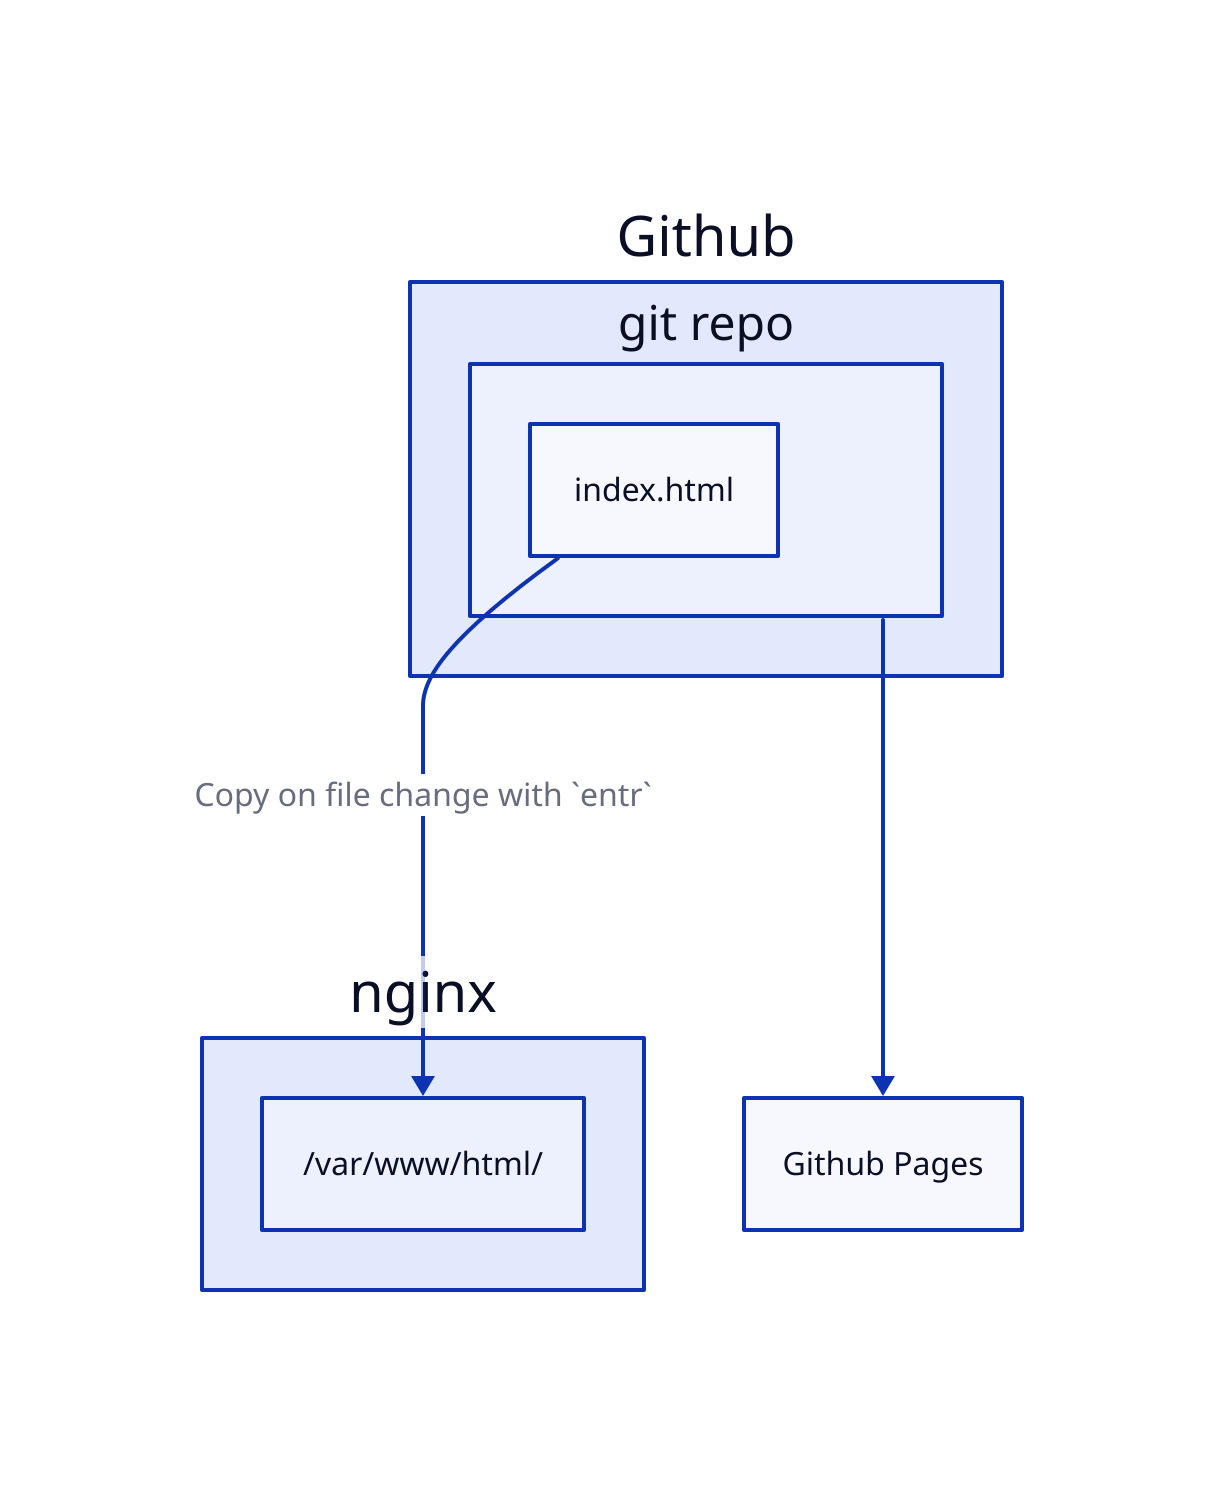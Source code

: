 Github {
git repo {
    'index.html'
  }
}

nginx {
    /var/www/html/
  }

Github.git repo.'index.html' -> nginx./var/www/html/: Copy on file change with `entr`

Github.git repo -> Github Pages
